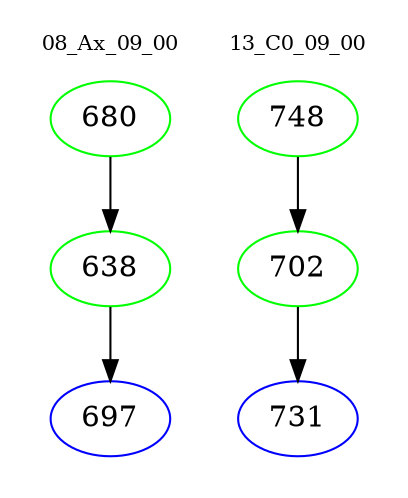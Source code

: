 digraph{
subgraph cluster_0 {
color = white
label = "08_Ax_09_00";
fontsize=10;
T0_680 [label="680", color="green"]
T0_680 -> T0_638 [color="black"]
T0_638 [label="638", color="green"]
T0_638 -> T0_697 [color="black"]
T0_697 [label="697", color="blue"]
}
subgraph cluster_1 {
color = white
label = "13_C0_09_00";
fontsize=10;
T1_748 [label="748", color="green"]
T1_748 -> T1_702 [color="black"]
T1_702 [label="702", color="green"]
T1_702 -> T1_731 [color="black"]
T1_731 [label="731", color="blue"]
}
}
